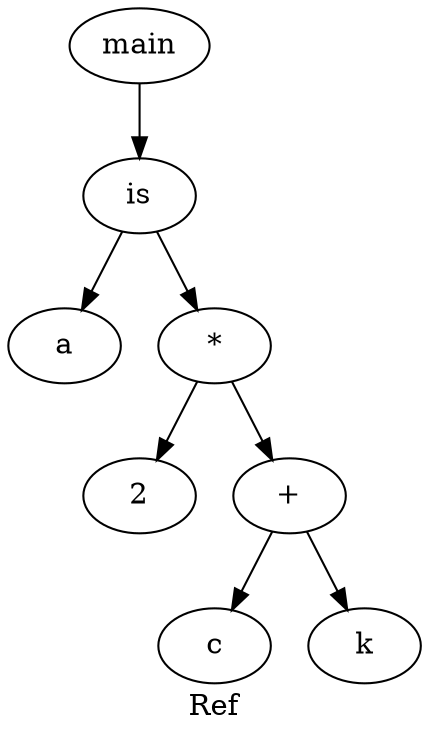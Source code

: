 digraph grafo {
  label="Ref";
  88167088652352 [ label="main" ];
  88167088652352 -> 88167088652688;
  88167088652688 [ label="is" ];
  88167088652688 -> 88167088652640;
  88167088652640 [ label="a" ];
  88167088652688 -> 88167088652592;
  88167088652592 [ label="*" ];
  88167088652592 -> 88167088652400;
  88167088652400 [ label="2" ];
  88167088652592 -> 88167088652544;
  88167088652544 [ label="+" ];
  88167088652544 -> 88167088652448;
  88167088652448 [ label="c" ];
  88167088652544 -> 88167088652496;
  88167088652496 [ label="k" ];
}
